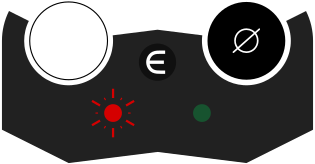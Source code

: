 <?xml version="1.0"?>
<!DOCTYPE ipe SYSTEM "ipe.dtd">
<ipe version="70212" creator="Ipe 7.2.13">
<info created="D:20200404195800" modified="D:20200418173640"/>
<preamble>\usepackage{amsmath}
\usepackage{amssymb}</preamble>
<ipestyle name="basic">
<symbol name="arrow/arc(spx)">
<path stroke="sym-stroke" fill="sym-stroke" pen="sym-pen">
0 0 m
-1 0.333 l
-1 -0.333 l
h
</path>
</symbol>
<symbol name="arrow/farc(spx)">
<path stroke="sym-stroke" fill="white" pen="sym-pen">
0 0 m
-1 0.333 l
-1 -0.333 l
h
</path>
</symbol>
<symbol name="arrow/ptarc(spx)">
<path stroke="sym-stroke" fill="sym-stroke" pen="sym-pen">
0 0 m
-1 0.333 l
-0.8 0 l
-1 -0.333 l
h
</path>
</symbol>
<symbol name="arrow/fptarc(spx)">
<path stroke="sym-stroke" fill="white" pen="sym-pen">
0 0 m
-1 0.333 l
-0.8 0 l
-1 -0.333 l
h
</path>
</symbol>
<symbol name="mark/circle(sx)" transformations="translations">
<path fill="sym-stroke">
0.6 0 0 0.6 0 0 e
0.4 0 0 0.4 0 0 e
</path>
</symbol>
<symbol name="mark/disk(sx)" transformations="translations">
<path fill="sym-stroke">
0.6 0 0 0.6 0 0 e
</path>
</symbol>
<symbol name="mark/fdisk(sfx)" transformations="translations">
<group>
<path fill="sym-fill">
0.5 0 0 0.5 0 0 e
</path>
<path fill="sym-stroke" fillrule="eofill">
0.6 0 0 0.6 0 0 e
0.4 0 0 0.4 0 0 e
</path>
</group>
</symbol>
<symbol name="mark/box(sx)" transformations="translations">
<path fill="sym-stroke" fillrule="eofill">
-0.6 -0.6 m
0.6 -0.6 l
0.6 0.6 l
-0.6 0.6 l
h
-0.4 -0.4 m
0.4 -0.4 l
0.4 0.4 l
-0.4 0.4 l
h
</path>
</symbol>
<symbol name="mark/square(sx)" transformations="translations">
<path fill="sym-stroke">
-0.6 -0.6 m
0.6 -0.6 l
0.6 0.6 l
-0.6 0.6 l
h
</path>
</symbol>
<symbol name="mark/fsquare(sfx)" transformations="translations">
<group>
<path fill="sym-fill">
-0.5 -0.5 m
0.5 -0.5 l
0.5 0.5 l
-0.5 0.5 l
h
</path>
<path fill="sym-stroke" fillrule="eofill">
-0.6 -0.6 m
0.6 -0.6 l
0.6 0.6 l
-0.6 0.6 l
h
-0.4 -0.4 m
0.4 -0.4 l
0.4 0.4 l
-0.4 0.4 l
h
</path>
</group>
</symbol>
<symbol name="mark/cross(sx)" transformations="translations">
<group>
<path fill="sym-stroke">
-0.43 -0.57 m
0.57 0.43 l
0.43 0.57 l
-0.57 -0.43 l
h
</path>
<path fill="sym-stroke">
-0.43 0.57 m
0.57 -0.43 l
0.43 -0.57 l
-0.57 0.43 l
h
</path>
</group>
</symbol>
<symbol name="arrow/fnormal(spx)">
<path stroke="sym-stroke" fill="white" pen="sym-pen">
0 0 m
-1 0.333 l
-1 -0.333 l
h
</path>
</symbol>
<symbol name="arrow/pointed(spx)">
<path stroke="sym-stroke" fill="sym-stroke" pen="sym-pen">
0 0 m
-1 0.333 l
-0.8 0 l
-1 -0.333 l
h
</path>
</symbol>
<symbol name="arrow/fpointed(spx)">
<path stroke="sym-stroke" fill="white" pen="sym-pen">
0 0 m
-1 0.333 l
-0.8 0 l
-1 -0.333 l
h
</path>
</symbol>
<symbol name="arrow/linear(spx)">
<path stroke="sym-stroke" pen="sym-pen">
-1 0.333 m
0 0 l
-1 -0.333 l
</path>
</symbol>
<symbol name="arrow/fdouble(spx)">
<path stroke="sym-stroke" fill="white" pen="sym-pen">
0 0 m
-1 0.333 l
-1 -0.333 l
h
-1 0 m
-2 0.333 l
-2 -0.333 l
h
</path>
</symbol>
<symbol name="arrow/double(spx)">
<path stroke="sym-stroke" fill="sym-stroke" pen="sym-pen">
0 0 m
-1 0.333 l
-1 -0.333 l
h
-1 0 m
-2 0.333 l
-2 -0.333 l
h
</path>
</symbol>
<pen name="heavier" value="0.8"/>
<pen name="fat" value="1.2"/>
<pen name="ultrafat" value="2"/>
<symbolsize name="large" value="5"/>
<symbolsize name="small" value="2"/>
<symbolsize name="tiny" value="1.1"/>
<arrowsize name="large" value="10"/>
<arrowsize name="small" value="5"/>
<arrowsize name="tiny" value="3"/>
<color name="red" value="1 0 0"/>
<color name="green" value="0 1 0"/>
<color name="blue" value="0 0 1"/>
<color name="yellow" value="1 1 0"/>
<color name="orange" value="1 0.647 0"/>
<color name="gold" value="1 0.843 0"/>
<color name="purple" value="0.627 0.125 0.941"/>
<color name="gray" value="0.745"/>
<color name="brown" value="0.647 0.165 0.165"/>
<color name="navy" value="0 0 0.502"/>
<color name="pink" value="1 0.753 0.796"/>
<color name="seagreen" value="0.18 0.545 0.341"/>
<color name="turquoise" value="0.251 0.878 0.816"/>
<color name="violet" value="0.933 0.51 0.933"/>
<color name="darkblue" value="0 0 0.545"/>
<color name="darkcyan" value="0 0.545 0.545"/>
<color name="darkgray" value="0.663"/>
<color name="darkgreen" value="0 0.392 0"/>
<color name="darkmagenta" value="0.545 0 0.545"/>
<color name="darkorange" value="1 0.549 0"/>
<color name="darkred" value="0.545 0 0"/>
<color name="lightblue" value="0.678 0.847 0.902"/>
<color name="lightcyan" value="0.878 1 1"/>
<color name="lightgray" value="0.827"/>
<color name="lightgreen" value="0.565 0.933 0.565"/>
<color name="lightyellow" value="1 1 0.878"/>
<dashstyle name="dashed" value="[4] 0"/>
<dashstyle name="dotted" value="[1 3] 0"/>
<dashstyle name="dash dotted" value="[4 2 1 2] 0"/>
<dashstyle name="dash dot dotted" value="[4 2 1 2 1 2] 0"/>
<textsize name="large" value="\large"/>
<textsize name="Large" value="\Large"/>
<textsize name="LARGE" value="\LARGE"/>
<textsize name="huge" value="\huge"/>
<textsize name="Huge" value="\Huge"/>
<textsize name="small" value="\small"/>
<textsize name="footnote" value="\footnotesize"/>
<textsize name="tiny" value="\tiny"/>
<textstyle name="center" begin="\begin{center}" end="\end{center}"/>
<textstyle name="itemize" begin="\begin{itemize}" end="\end{itemize}"/>
<textstyle name="item" begin="\begin{itemize}\item{}" end="\end{itemize}"/>
<gridsize name="4 pts" value="4"/>
<gridsize name="8 pts (~3 mm)" value="8"/>
<gridsize name="16 pts (~6 mm)" value="16"/>
<gridsize name="32 pts (~12 mm)" value="32"/>
<gridsize name="10 pts (~3.5 mm)" value="10"/>
<gridsize name="20 pts (~7 mm)" value="20"/>
<gridsize name="14 pts (~5 mm)" value="14"/>
<gridsize name="28 pts (~10 mm)" value="28"/>
<gridsize name="56 pts (~20 mm)" value="56"/>
<anglesize name="90 deg" value="90"/>
<anglesize name="60 deg" value="60"/>
<anglesize name="45 deg" value="45"/>
<anglesize name="30 deg" value="30"/>
<anglesize name="22.5 deg" value="22.5"/>
<opacity name="10%" value="0.1"/>
<opacity name="30%" value="0.3"/>
<opacity name="50%" value="0.5"/>
<opacity name="75%" value="0.75"/>
<tiling name="falling" angle="-60" step="4" width="1"/>
<tiling name="rising" angle="30" step="4" width="1"/>
</ipestyle>
<page>
<layer name="alpha"/>
<view layers="alpha" active="alpha"/>
<path layer="alpha" matrix="1 0 0 1 -48 -128" fill="0.129">
200 512 m
24 0 0 -24 224 512 202.534 522.733 a
209.689 519.155 l
16 0 0 16 224 512 239.876 513.985 a
256 516 l
272.124 513.985 l
16 0 0 16 288 512 302.311 519.155 a
309.466 522.733 l
24 0 0 -24 288 512 312 512 a
312 480 l
288 468 l
256 472 l
224 468 l
200 480 l
h
</path>
<path matrix="0.75 0 0 0.75 16 -1.6835" fill="0.063">
8.94427 0 0 8.94427 256 504 e
</path>
<group matrix="0.45 0 0 0.45 92.4 145.632">
<path stroke="white" pen="fat">
249 512.633 m
262 512.633 l
</path>
<path matrix="0.25 0 0 0.25 193 424.633" stroke="white" pen="fat">
280 384 m
276 384
268 384
240 384
224 364
224 340
240 320
268 320
276 320
280 320 c
</path>
</group>
<path matrix="0.2 0 0 0.2 172.8 262" fill="0 0.784 0.325" opacity="30%" stroke-opacity="opaque">
16 0 0 16 256 480 e
</path>
<path matrix="0.2 0 0 0.2 140.8 262" fill="0.835 0 0">
16 0 0 16 256 480 e
</path>
<group matrix="0.5 0 0 0.5 80 216">
<path matrix="0.75 0 0 0.75 56 71" stroke="0.835 0 0" pen="heavier">
224 298.422 m
224 307.324 l
</path>
<path matrix="0.75 0 0 0.75 56 71" stroke="0.835 0 0" pen="heavier">
236.49 291.211 m
244.199 295.662 l
</path>
<path matrix="0.75 0 0 0.75 56 71" stroke="0.835 0 0" pen="heavier">
236.49 276.789 m
244.199 272.338 l
</path>
<path matrix="0.75 0 0 0.75 56 71" stroke="0.835 0 0" pen="heavier">
224 269.578 m
224 260.676 l
</path>
<path matrix="0.75 0 0 0.75 56 71" stroke="0.835 0 0" pen="heavier">
211.51 276.789 m
203.801 272.338 l
</path>
<path matrix="0.75 0 0 0.75 56 71" stroke="0.835 0 0" pen="heavier">
211.51 291.211 m
203.801 295.662 l
</path>
<path stroke="0.835 0 0">
218.592 293.367 m
217.675 294.954 l
</path>
<path stroke="0.835 0 0">
229.408 293.367 m
230.325 294.954 l
</path>
<path stroke="0.835 0 0">
234.817 284 m
236.649 284 l
</path>
<path stroke="0.835 0 0">
229.408 274.633 m
230.325 273.046 l
</path>
<path stroke="0.835 0 0">
218.592 274.633 m
217.675 273.046 l
</path>
<path stroke="0.835 0 0">
213.183 284 m
211.351 284 l
</path>
</group>
<path matrix="0.875 0 0 0.875 114 -218" fill="black">
16 0 0 16 144 688 e
</path>
<text matrix="1.5 0 0 1.5 -29.8118 -436.342" pos="176 544" stroke="white" type="label" width="7.749" height="5.799" depth="0.81" valign="baseline" style="math">\varnothing</text>
<path matrix="0.875 0 0 0.875 50 -218" stroke="0">
16 0 0 16 144 688 e
</path>
</page>
</ipe>
